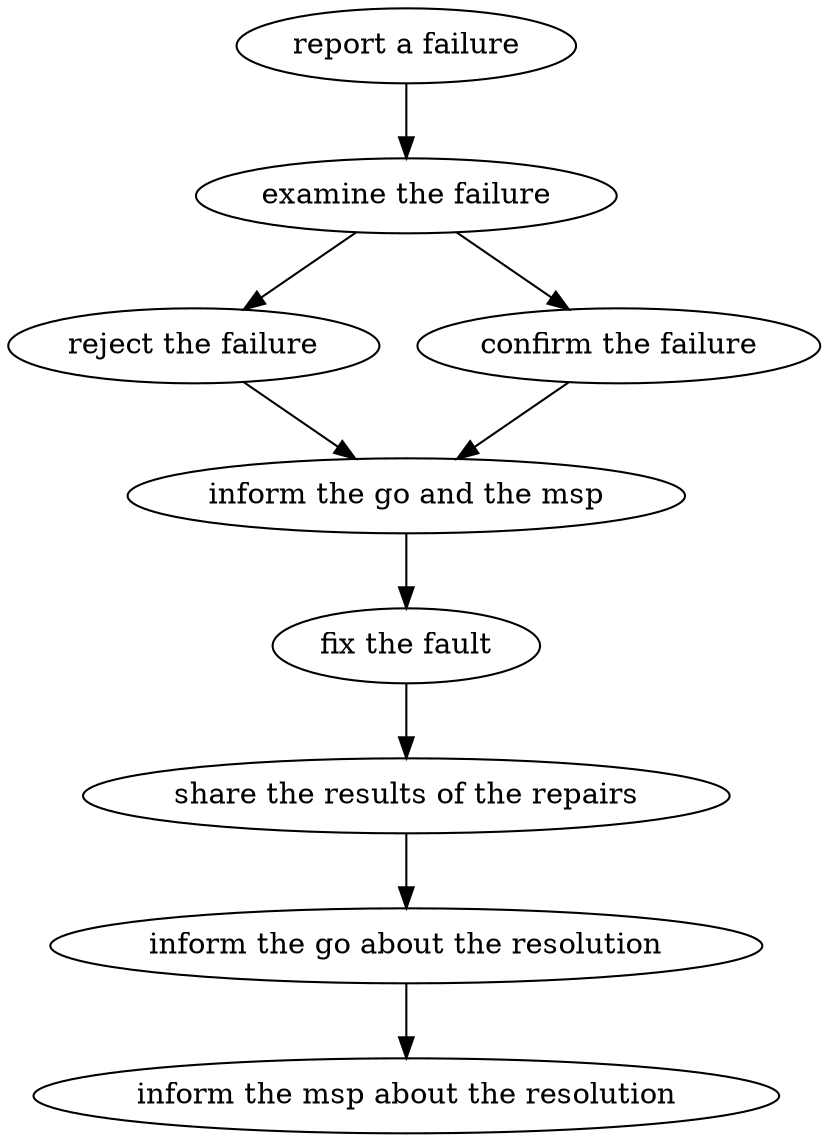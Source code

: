 strict digraph "doc-10.10" {
	graph [name="doc-10.10"];
	"report a failure"	[attrs="{'type': 'Activity', 'label': 'report a failure'}"];
	"examine the failure"	[attrs="{'type': 'Activity', 'label': 'examine the failure'}"];
	"report a failure" -> "examine the failure"	[attrs="{'type': 'flow', 'label': 'flow'}"];
	"reject the failure"	[attrs="{'type': 'Activity', 'label': 'reject the failure'}"];
	"examine the failure" -> "reject the failure"	[attrs="{'type': 'flow', 'label': 'flow'}"];
	"confirm the failure"	[attrs="{'type': 'Activity', 'label': 'confirm the failure'}"];
	"examine the failure" -> "confirm the failure"	[attrs="{'type': 'flow', 'label': 'flow'}"];
	"inform the go and the msp"	[attrs="{'type': 'Activity', 'label': 'inform the go and the msp'}"];
	"reject the failure" -> "inform the go and the msp"	[attrs="{'type': 'flow', 'label': 'flow'}"];
	"confirm the failure" -> "inform the go and the msp"	[attrs="{'type': 'flow', 'label': 'flow'}"];
	"fix the fault"	[attrs="{'type': 'Activity', 'label': 'fix the fault'}"];
	"inform the go and the msp" -> "fix the fault"	[attrs="{'type': 'flow', 'label': 'flow'}"];
	"share the results of the repairs"	[attrs="{'type': 'Activity', 'label': 'share the results of the repairs'}"];
	"fix the fault" -> "share the results of the repairs"	[attrs="{'type': 'flow', 'label': 'flow'}"];
	"inform the go about the resolution"	[attrs="{'type': 'Activity', 'label': 'inform the go about the resolution'}"];
	"share the results of the repairs" -> "inform the go about the resolution"	[attrs="{'type': 'flow', 'label': 'flow'}"];
	"inform the msp about the resolution"	[attrs="{'type': 'Activity', 'label': 'inform the msp about the resolution'}"];
	"inform the go about the resolution" -> "inform the msp about the resolution"	[attrs="{'type': 'flow', 'label': 'flow'}"];
}
